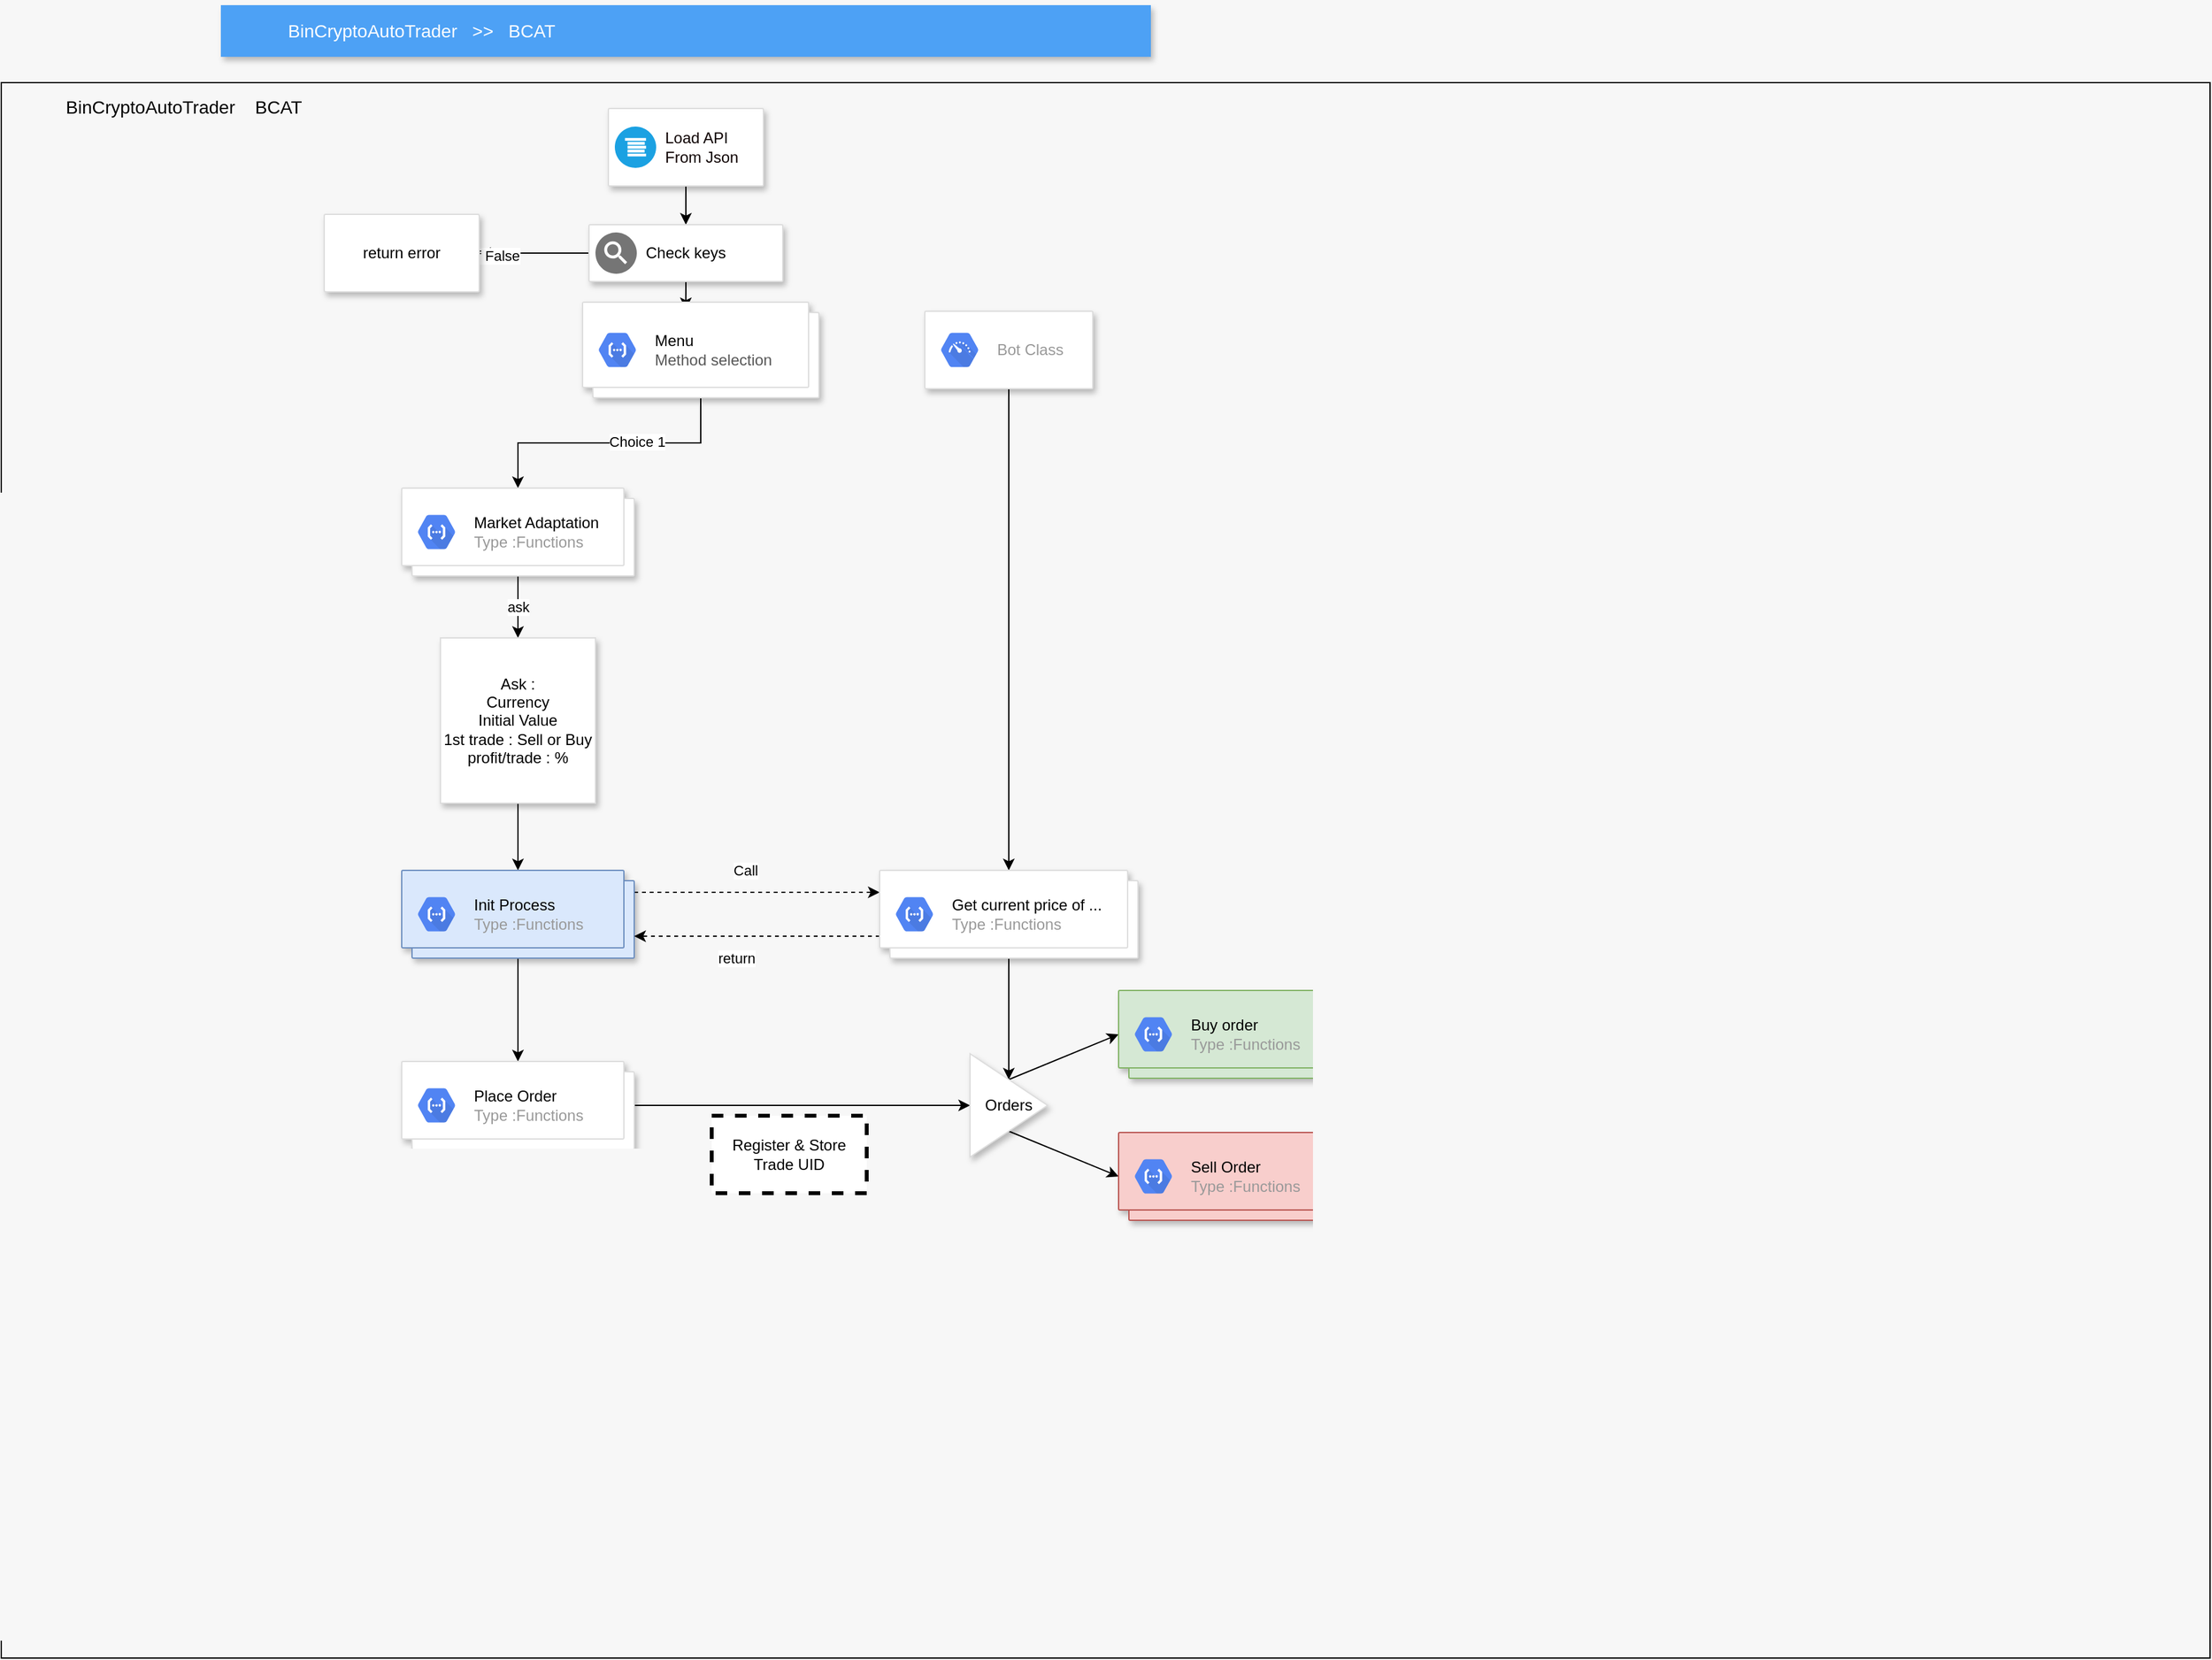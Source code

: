 <mxfile version="14.1.8" type="device"><diagram id="f106602c-feb2-e66a-4537-3a34d633f6aa" name="Page-1"><mxGraphModel dx="541" dy="984" grid="1" gridSize="10" guides="1" tooltips="1" connect="1" arrows="1" fold="1" page="1" pageScale="1" pageWidth="827" pageHeight="1169" background="#F7F7F7" math="0" shadow="0"><root><mxCell id="0"/><mxCell id="1" parent="0"/><mxCell id="14" value="BinCryptoAutoTrader&amp;nbsp; &amp;nbsp; BCAT&lt;br&gt;" style="shadow=0;fontSize=14;align=left;spacing=10;9E9E9E;verticalAlign=top;spacingTop=-4;fontStyle=0;spacingLeft=40;html=1;fillColor=#F7F7F7;" parent="1" vertex="1"><mxGeometry x="30" y="100" width="1710" height="1220" as="geometry"/></mxCell><mxCell id="2" value="BinCryptoAutoTrader&amp;nbsp; &amp;nbsp;&amp;gt;&amp;gt;&amp;nbsp; &amp;nbsp;BCAT" style="fillColor=#4DA1F5;strokeColor=none;shadow=1;gradientColor=none;fontSize=14;align=left;spacingLeft=50;fontColor=#ffffff;html=1;" parent="1" vertex="1"><mxGeometry x="200" y="40" width="720" height="40" as="geometry"/></mxCell><mxCell id="mf2X7evVCr2sQBSmcZYW-713" style="edgeStyle=orthogonalEdgeStyle;rounded=0;orthogonalLoop=1;jettySize=auto;html=1;exitX=0.5;exitY=1;exitDx=0;exitDy=0;" parent="1" source="mf2X7evVCr2sQBSmcZYW-699" target="mf2X7evVCr2sQBSmcZYW-709" edge="1"><mxGeometry relative="1" as="geometry"/></mxCell><mxCell id="mf2X7evVCr2sQBSmcZYW-699" value="" style="strokeColor=#dddddd;shadow=1;strokeWidth=1;rounded=1;absoluteArcSize=1;arcSize=2;" parent="1" vertex="1"><mxGeometry x="500" y="120" width="120" height="60" as="geometry"/></mxCell><mxCell id="mf2X7evVCr2sQBSmcZYW-700" value="&lt;font color=&quot;#0f0303&quot;&gt;Load API &lt;br&gt;From Json&lt;/font&gt;" style="dashed=0;connectable=0;html=1;fillColor=#1ba1e2;strokeColor=#006EAF;shape=mxgraph.gcp2.logs_api;part=1;labelPosition=right;verticalLabelPosition=middle;align=left;verticalAlign=middle;spacingLeft=5;fontSize=12;fontColor=#ffffff;" parent="mf2X7evVCr2sQBSmcZYW-699" vertex="1"><mxGeometry y="0.5" width="32" height="32" relative="1" as="geometry"><mxPoint x="5" y="-16" as="offset"/></mxGeometry></mxCell><mxCell id="mf2X7evVCr2sQBSmcZYW-712" value="" style="edgeStyle=orthogonalEdgeStyle;rounded=0;orthogonalLoop=1;jettySize=auto;html=1;" parent="1" source="mf2X7evVCr2sQBSmcZYW-709" target="mf2X7evVCr2sQBSmcZYW-711" edge="1"><mxGeometry relative="1" as="geometry"/></mxCell><mxCell id="YkIzwng5YedZJ7I0OZDd-73" value="If False" style="edgeLabel;html=1;align=center;verticalAlign=middle;resizable=0;points=[];" vertex="1" connectable="0" parent="mf2X7evVCr2sQBSmcZYW-712"><mxGeometry x="0.202" y="1" relative="1" as="geometry"><mxPoint x="-20.83" y="1" as="offset"/></mxGeometry></mxCell><mxCell id="mf2X7evVCr2sQBSmcZYW-717" style="edgeStyle=orthogonalEdgeStyle;rounded=0;orthogonalLoop=1;jettySize=auto;html=1;exitX=0.5;exitY=1;exitDx=0;exitDy=0;entryX=0.437;entryY=0.074;entryDx=0;entryDy=0;entryPerimeter=0;" parent="1" source="mf2X7evVCr2sQBSmcZYW-709" target="mf2X7evVCr2sQBSmcZYW-715" edge="1"><mxGeometry relative="1" as="geometry"/></mxCell><mxCell id="mf2X7evVCr2sQBSmcZYW-709" value="" style="strokeColor=#dddddd;shadow=1;strokeWidth=1;rounded=1;absoluteArcSize=1;arcSize=2;" parent="1" vertex="1"><mxGeometry x="485" y="210" width="150" height="44" as="geometry"/></mxCell><mxCell id="mf2X7evVCr2sQBSmcZYW-710" value="Check keys" style="dashed=0;connectable=0;html=1;fillColor=#757575;strokeColor=none;shape=mxgraph.gcp2.service_discovery;part=1;labelPosition=right;verticalLabelPosition=middle;align=left;verticalAlign=middle;spacingLeft=5;fontSize=12;" parent="mf2X7evVCr2sQBSmcZYW-709" vertex="1"><mxGeometry y="0.5" width="32" height="32" relative="1" as="geometry"><mxPoint x="5" y="-16" as="offset"/></mxGeometry></mxCell><mxCell id="mf2X7evVCr2sQBSmcZYW-711" value="return error" style="whiteSpace=wrap;html=1;rounded=1;shadow=1;strokeColor=#dddddd;strokeWidth=1;arcSize=2;" parent="1" vertex="1"><mxGeometry x="280" y="202" width="120" height="60" as="geometry"/></mxCell><mxCell id="mf2X7evVCr2sQBSmcZYW-720" style="edgeStyle=orthogonalEdgeStyle;rounded=0;orthogonalLoop=1;jettySize=auto;html=1;exitX=0.5;exitY=1;exitDx=0;exitDy=0;" parent="1" source="mf2X7evVCr2sQBSmcZYW-715" target="mf2X7evVCr2sQBSmcZYW-718" edge="1"><mxGeometry relative="1" as="geometry"/></mxCell><mxCell id="mf2X7evVCr2sQBSmcZYW-735" value="Choice 1" style="edgeLabel;html=1;align=center;verticalAlign=middle;resizable=0;points=[];" parent="mf2X7evVCr2sQBSmcZYW-720" vertex="1" connectable="0"><mxGeometry x="0.125" y="-1" relative="1" as="geometry"><mxPoint x="34.69" as="offset"/></mxGeometry></mxCell><mxCell id="mf2X7evVCr2sQBSmcZYW-715" value="" style="shape=mxgraph.gcp2.doubleRect;strokeColor=#dddddd;shadow=1;strokeWidth=1;" parent="1" vertex="1"><mxGeometry x="480" y="270" width="183" height="74" as="geometry"/></mxCell><mxCell id="mf2X7evVCr2sQBSmcZYW-716" value="&lt;font color=&quot;#000000&quot;&gt;Menu&lt;br&gt;&lt;/font&gt;&lt;font color=&quot;#575757&quot;&gt;Method selection&lt;/font&gt;&lt;font color=&quot;#000000&quot;&gt;&lt;br&gt;&lt;/font&gt;" style="dashed=0;connectable=0;html=1;fillColor=#5184F3;strokeColor=none;shape=mxgraph.gcp2.hexIcon;prIcon=cloud_functions;part=1;labelPosition=right;verticalLabelPosition=middle;align=left;verticalAlign=middle;spacingLeft=5;fontColor=#999999;fontSize=12;" parent="mf2X7evVCr2sQBSmcZYW-715" vertex="1"><mxGeometry y="0.5" width="44" height="39" relative="1" as="geometry"><mxPoint x="5" y="-19.5" as="offset"/></mxGeometry></mxCell><mxCell id="mf2X7evVCr2sQBSmcZYW-732" value="ask" style="edgeStyle=orthogonalEdgeStyle;rounded=0;orthogonalLoop=1;jettySize=auto;html=1;exitX=0.5;exitY=1;exitDx=0;exitDy=0;entryX=0.5;entryY=0;entryDx=0;entryDy=0;" parent="1" source="mf2X7evVCr2sQBSmcZYW-718" target="mf2X7evVCr2sQBSmcZYW-723" edge="1"><mxGeometry relative="1" as="geometry"><mxPoint x="420" y="602" as="targetPoint"/></mxGeometry></mxCell><mxCell id="mf2X7evVCr2sQBSmcZYW-718" value="" style="shape=mxgraph.gcp2.doubleRect;strokeColor=#dddddd;shadow=1;strokeWidth=1;" parent="1" vertex="1"><mxGeometry x="340" y="414" width="180" height="68" as="geometry"/></mxCell><mxCell id="mf2X7evVCr2sQBSmcZYW-719" value="&lt;font color=&quot;#000000&quot;&gt;Market Adaptation&lt;/font&gt;&lt;br&gt;Type :Functions" style="dashed=0;connectable=0;html=1;fillColor=#5184F3;strokeColor=none;shape=mxgraph.gcp2.hexIcon;prIcon=cloud_functions;part=1;labelPosition=right;verticalLabelPosition=middle;align=left;verticalAlign=middle;spacingLeft=5;fontColor=#999999;fontSize=12;" parent="mf2X7evVCr2sQBSmcZYW-718" vertex="1"><mxGeometry y="0.5" width="44" height="39" relative="1" as="geometry"><mxPoint x="5" y="-19.5" as="offset"/></mxGeometry></mxCell><mxCell id="mf2X7evVCr2sQBSmcZYW-738" value="" style="edgeStyle=orthogonalEdgeStyle;rounded=0;orthogonalLoop=1;jettySize=auto;html=1;entryX=0.5;entryY=0;entryDx=0;entryDy=0;" parent="1" source="mf2X7evVCr2sQBSmcZYW-723" target="YkIzwng5YedZJ7I0OZDd-14" edge="1"><mxGeometry relative="1" as="geometry"/></mxCell><mxCell id="mf2X7evVCr2sQBSmcZYW-723" value="Ask :&lt;br&gt;Currency&lt;br&gt;Initial Value&lt;br&gt;1st trade : Sell or Buy&lt;br&gt;profit/trade : %" style="whiteSpace=wrap;html=1;shadow=1;strokeColor=#dddddd;strokeWidth=1;" parent="1" vertex="1"><mxGeometry x="370" y="530" width="120" height="128" as="geometry"/></mxCell><mxCell id="YkIzwng5YedZJ7I0OZDd-29" value="" style="edgeStyle=orthogonalEdgeStyle;rounded=0;orthogonalLoop=1;jettySize=auto;html=1;entryX=0.5;entryY=0;entryDx=0;entryDy=0;" edge="1" parent="1" source="mf2X7evVCr2sQBSmcZYW-728" target="YkIzwng5YedZJ7I0OZDd-30"><mxGeometry relative="1" as="geometry"><mxPoint x="810" y="426" as="targetPoint"/></mxGeometry></mxCell><mxCell id="mf2X7evVCr2sQBSmcZYW-728" value="" style="strokeColor=#dddddd;shadow=1;strokeWidth=1;rounded=1;absoluteArcSize=1;arcSize=2;" parent="1" vertex="1"><mxGeometry x="745" y="277" width="130" height="60" as="geometry"/></mxCell><mxCell id="mf2X7evVCr2sQBSmcZYW-729" value="Bot Class" style="dashed=0;connectable=0;html=1;fillColor=#5184F3;strokeColor=none;shape=mxgraph.gcp2.hexIcon;prIcon=standard_network_tier;part=1;labelPosition=right;verticalLabelPosition=middle;align=left;verticalAlign=middle;spacingLeft=5;fontColor=#999999;fontSize=12;" parent="mf2X7evVCr2sQBSmcZYW-728" vertex="1"><mxGeometry y="0.5" width="44" height="39" relative="1" as="geometry"><mxPoint x="5" y="-19.5" as="offset"/></mxGeometry></mxCell><mxCell id="YkIzwng5YedZJ7I0OZDd-40" style="edgeStyle=none;rounded=0;orthogonalLoop=1;jettySize=auto;html=1;exitX=1;exitY=0.25;exitDx=0;exitDy=0;entryX=0;entryY=0.25;entryDx=0;entryDy=0;dashed=1;startArrow=none;startFill=0;endArrow=classic;endFill=1;" edge="1" parent="1" source="YkIzwng5YedZJ7I0OZDd-14" target="YkIzwng5YedZJ7I0OZDd-30"><mxGeometry relative="1" as="geometry"/></mxCell><mxCell id="YkIzwng5YedZJ7I0OZDd-43" value="Call" style="edgeLabel;html=1;align=center;verticalAlign=middle;resizable=0;points=[];" vertex="1" connectable="0" parent="YkIzwng5YedZJ7I0OZDd-40"><mxGeometry x="0.107" y="-2" relative="1" as="geometry"><mxPoint x="-18.82" y="-19" as="offset"/></mxGeometry></mxCell><mxCell id="YkIzwng5YedZJ7I0OZDd-54" style="edgeStyle=none;rounded=0;orthogonalLoop=1;jettySize=auto;html=1;exitX=0.5;exitY=1;exitDx=0;exitDy=0;entryX=0.5;entryY=0;entryDx=0;entryDy=0;startArrow=none;startFill=0;endArrow=classic;endFill=1;" edge="1" parent="1" source="YkIzwng5YedZJ7I0OZDd-14" target="YkIzwng5YedZJ7I0OZDd-51"><mxGeometry relative="1" as="geometry"/></mxCell><mxCell id="YkIzwng5YedZJ7I0OZDd-14" value="" style="shape=mxgraph.gcp2.doubleRect;strokeColor=#6c8ebf;shadow=1;strokeWidth=1;gradientDirection=north;sketch=0;fillColor=#dae8fc;" vertex="1" parent="1"><mxGeometry x="340" y="710" width="180" height="68" as="geometry"/></mxCell><mxCell id="YkIzwng5YedZJ7I0OZDd-15" value="&lt;font color=&quot;#000000&quot;&gt;Init Process&lt;/font&gt;&lt;br&gt;Type :Functions" style="dashed=0;connectable=0;html=1;fillColor=#5184F3;strokeColor=none;shape=mxgraph.gcp2.hexIcon;prIcon=cloud_functions;part=1;labelPosition=right;verticalLabelPosition=middle;align=left;verticalAlign=middle;spacingLeft=5;fontColor=#999999;fontSize=12;" vertex="1" parent="YkIzwng5YedZJ7I0OZDd-14"><mxGeometry y="0.5" width="44" height="39" relative="1" as="geometry"><mxPoint x="5" y="-19.5" as="offset"/></mxGeometry></mxCell><mxCell id="YkIzwng5YedZJ7I0OZDd-41" style="edgeStyle=none;rounded=0;orthogonalLoop=1;jettySize=auto;html=1;exitX=0;exitY=0.75;exitDx=0;exitDy=0;entryX=1;entryY=0.75;entryDx=0;entryDy=0;dashed=1;startArrow=none;startFill=0;" edge="1" parent="1" source="YkIzwng5YedZJ7I0OZDd-30" target="YkIzwng5YedZJ7I0OZDd-14"><mxGeometry relative="1" as="geometry"/></mxCell><mxCell id="YkIzwng5YedZJ7I0OZDd-42" value="return" style="edgeLabel;html=1;align=center;verticalAlign=middle;resizable=0;points=[];" vertex="1" connectable="0" parent="YkIzwng5YedZJ7I0OZDd-41"><mxGeometry x="-0.189" y="1" relative="1" as="geometry"><mxPoint x="-34.12" y="16" as="offset"/></mxGeometry></mxCell><mxCell id="YkIzwng5YedZJ7I0OZDd-62" value="" style="edgeStyle=none;rounded=0;orthogonalLoop=1;jettySize=auto;html=1;startArrow=none;startFill=0;endArrow=classic;endFill=1;" edge="1" parent="1" source="YkIzwng5YedZJ7I0OZDd-30" target="YkIzwng5YedZJ7I0OZDd-61"><mxGeometry relative="1" as="geometry"/></mxCell><mxCell id="YkIzwng5YedZJ7I0OZDd-30" value="" style="shape=mxgraph.gcp2.doubleRect;strokeColor=#dddddd;shadow=1;strokeWidth=1;" vertex="1" parent="1"><mxGeometry x="710" y="710" width="200" height="68" as="geometry"/></mxCell><mxCell id="YkIzwng5YedZJ7I0OZDd-31" value="&lt;font color=&quot;#000000&quot;&gt;Get current price of ...&lt;/font&gt;&lt;br&gt;Type :Functions" style="dashed=0;connectable=0;html=1;fillColor=#5184F3;strokeColor=none;shape=mxgraph.gcp2.hexIcon;prIcon=cloud_functions;part=1;labelPosition=right;verticalLabelPosition=middle;align=left;verticalAlign=middle;spacingLeft=5;fontColor=#999999;fontSize=12;" vertex="1" parent="YkIzwng5YedZJ7I0OZDd-30"><mxGeometry y="0.5" width="44" height="39" relative="1" as="geometry"><mxPoint x="5" y="-19.5" as="offset"/></mxGeometry></mxCell><mxCell id="YkIzwng5YedZJ7I0OZDd-74" style="edgeStyle=none;rounded=0;orthogonalLoop=1;jettySize=auto;html=1;exitX=1;exitY=0.5;exitDx=0;exitDy=0;startArrow=none;startFill=0;endArrow=classic;endFill=1;" edge="1" parent="1" source="YkIzwng5YedZJ7I0OZDd-51" target="YkIzwng5YedZJ7I0OZDd-61"><mxGeometry relative="1" as="geometry"/></mxCell><mxCell id="YkIzwng5YedZJ7I0OZDd-51" value="" style="shape=mxgraph.gcp2.doubleRect;strokeColor=#dddddd;shadow=1;strokeWidth=1;" vertex="1" parent="1"><mxGeometry x="340" y="858" width="180" height="68" as="geometry"/></mxCell><mxCell id="YkIzwng5YedZJ7I0OZDd-52" value="&lt;font color=&quot;#000000&quot;&gt;Place Order&lt;/font&gt;&lt;br&gt;Type :Functions" style="dashed=0;connectable=0;html=1;fillColor=#5184F3;strokeColor=none;shape=mxgraph.gcp2.hexIcon;prIcon=cloud_functions;part=1;labelPosition=right;verticalLabelPosition=middle;align=left;verticalAlign=middle;spacingLeft=5;fontColor=#999999;fontSize=12;" vertex="1" parent="YkIzwng5YedZJ7I0OZDd-51"><mxGeometry y="0.5" width="44" height="39" relative="1" as="geometry"><mxPoint x="5" y="-19.5" as="offset"/></mxGeometry></mxCell><mxCell id="YkIzwng5YedZJ7I0OZDd-70" style="edgeStyle=none;rounded=0;orthogonalLoop=1;jettySize=auto;html=1;exitX=0.5;exitY=0;exitDx=0;exitDy=0;entryX=0;entryY=0.5;entryDx=0;entryDy=0;startArrow=none;startFill=0;endArrow=classic;endFill=1;" edge="1" parent="1" source="YkIzwng5YedZJ7I0OZDd-61" target="YkIzwng5YedZJ7I0OZDd-64"><mxGeometry relative="1" as="geometry"/></mxCell><mxCell id="YkIzwng5YedZJ7I0OZDd-71" style="edgeStyle=none;rounded=0;orthogonalLoop=1;jettySize=auto;html=1;exitX=0.5;exitY=1;exitDx=0;exitDy=0;entryX=0;entryY=0.5;entryDx=0;entryDy=0;startArrow=none;startFill=0;endArrow=classic;endFill=1;" edge="1" parent="1" source="YkIzwng5YedZJ7I0OZDd-61" target="YkIzwng5YedZJ7I0OZDd-68"><mxGeometry relative="1" as="geometry"/></mxCell><mxCell id="YkIzwng5YedZJ7I0OZDd-61" value="Orders" style="triangle;whiteSpace=wrap;html=1;shadow=1;strokeColor=#dddddd;strokeWidth=1;" vertex="1" parent="1"><mxGeometry x="780" y="852" width="60" height="80" as="geometry"/></mxCell><mxCell id="YkIzwng5YedZJ7I0OZDd-64" value="" style="shape=mxgraph.gcp2.doubleRect;strokeColor=#82b366;shadow=1;strokeWidth=1;fillColor=#d5e8d4;" vertex="1" parent="1"><mxGeometry x="895" y="803" width="200" height="68" as="geometry"/></mxCell><mxCell id="YkIzwng5YedZJ7I0OZDd-65" value="&lt;font color=&quot;#000000&quot;&gt;Buy order&lt;/font&gt;&lt;br&gt;Type :Functions" style="dashed=0;connectable=0;html=1;fillColor=#5184F3;strokeColor=none;shape=mxgraph.gcp2.hexIcon;prIcon=cloud_functions;part=1;labelPosition=right;verticalLabelPosition=middle;align=left;verticalAlign=middle;spacingLeft=5;fontColor=#999999;fontSize=12;" vertex="1" parent="YkIzwng5YedZJ7I0OZDd-64"><mxGeometry y="0.5" width="44" height="39" relative="1" as="geometry"><mxPoint x="5" y="-19.5" as="offset"/></mxGeometry></mxCell><mxCell id="YkIzwng5YedZJ7I0OZDd-68" value="" style="shape=mxgraph.gcp2.doubleRect;strokeColor=#b85450;shadow=1;strokeWidth=1;fillColor=#f8cecc;" vertex="1" parent="1"><mxGeometry x="895" y="913" width="200" height="68" as="geometry"/></mxCell><mxCell id="YkIzwng5YedZJ7I0OZDd-69" value="&lt;font color=&quot;#000000&quot;&gt;Sell Order&lt;/font&gt;&lt;br&gt;Type :Functions" style="dashed=0;connectable=0;html=1;fillColor=#5184F3;strokeColor=none;shape=mxgraph.gcp2.hexIcon;prIcon=cloud_functions;part=1;labelPosition=right;verticalLabelPosition=middle;align=left;verticalAlign=middle;spacingLeft=5;fontColor=#999999;fontSize=12;" vertex="1" parent="YkIzwng5YedZJ7I0OZDd-68"><mxGeometry y="0.5" width="44" height="39" relative="1" as="geometry"><mxPoint x="5" y="-19.5" as="offset"/></mxGeometry></mxCell><mxCell id="YkIzwng5YedZJ7I0OZDd-99" value="Register &amp;amp; Store Trade UID" style="whiteSpace=wrap;html=1;dashed=1;sketch=0;strokeWidth=3;gradientColor=none;" vertex="1" parent="1"><mxGeometry x="580" y="900" width="120" height="60" as="geometry"/></mxCell></root></mxGraphModel></diagram></mxfile>